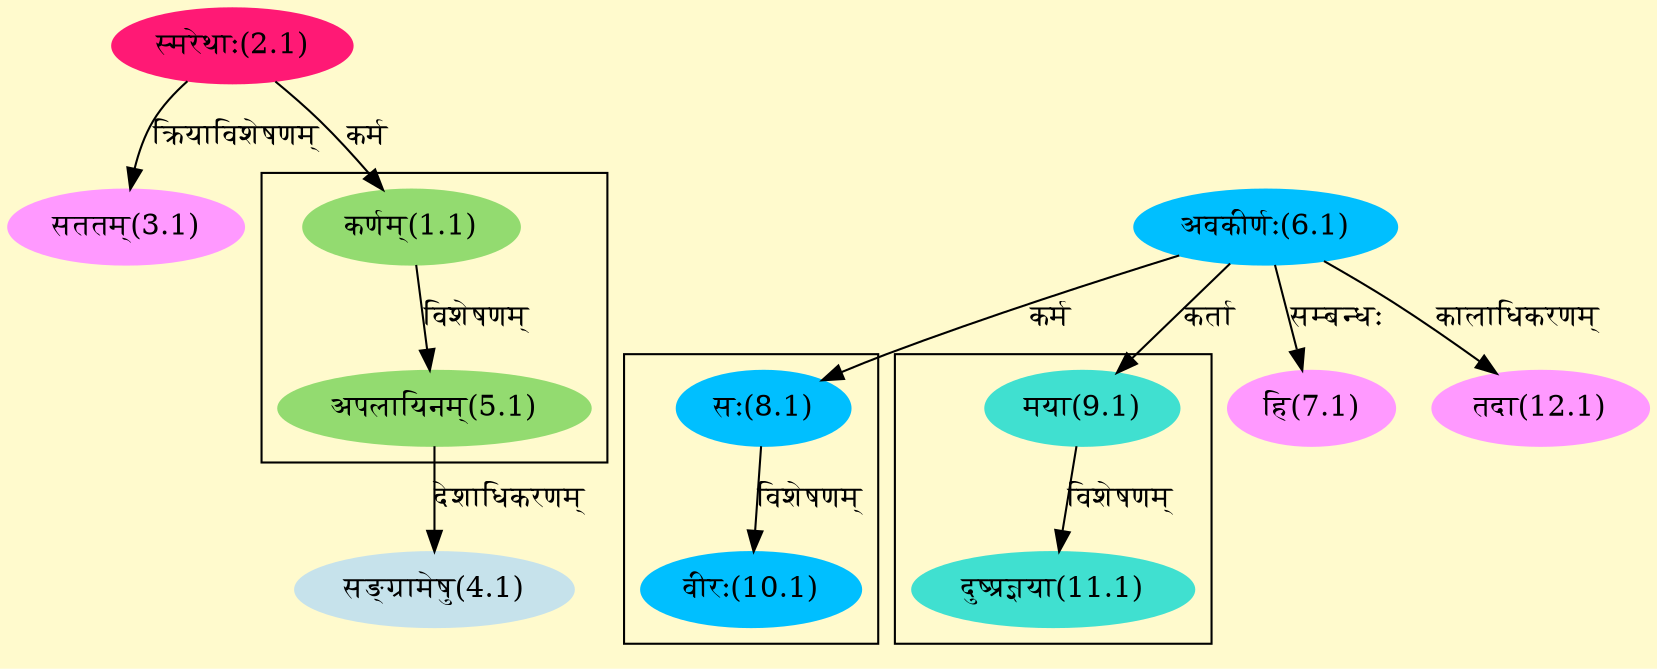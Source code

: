 digraph G{
rankdir=BT;
 compound=true;
 bgcolor="lemonchiffon1";

subgraph cluster_1{
Node5_1 [style=filled, color="#93DB70" label = "अपलायिनम्(5.1)"]
Node1_1 [style=filled, color="#93DB70" label = "कर्णम्(1.1)"]

}

subgraph cluster_2{
Node10_1 [style=filled, color="#00BFFF" label = "वीरः(10.1)"]
Node8_1 [style=filled, color="#00BFFF" label = "सः(8.1)"]

}

subgraph cluster_3{
Node11_1 [style=filled, color="#40E0D0" label = "दुष्प्रज्ञया(11.1)"]
Node9_1 [style=filled, color="#40E0D0" label = "मया(9.1)"]

}
Node1_1 [style=filled, color="#93DB70" label = "कर्णम्(1.1)"]
Node2_1 [style=filled, color="#FF1975" label = "स्मरेथाः(2.1)"]
Node [style=filled, color="" label = "()"]
Node3_1 [style=filled, color="#FF99FF" label = "सततम्(3.1)"]
Node4_1 [style=filled, color="#C6E2EB" label = "सङ्ग्रामेषु(4.1)"]
Node5_1 [style=filled, color="#93DB70" label = "अपलायिनम्(5.1)"]
Node6_1 [style=filled, color="#00BFFF" label = "अवकीर्णः(6.1)"]
Node9_1 [style=filled, color="#40E0D0" label = "मया(9.1)"]
Node7_1 [style=filled, color="#FF99FF" label = "हि(7.1)"]
Node8_1 [style=filled, color="#00BFFF" label = "सः(8.1)"]
Node12_1 [style=filled, color="#FF99FF" label = "तदा(12.1)"]
/* Start of Relations section */

Node1_1 -> Node2_1 [  label="कर्म"  dir="back" ]
Node3_1 -> Node2_1 [  label="क्रियाविशेषणम्"  dir="back" ]
Node4_1 -> Node5_1 [  label="देशाधिकरणम्"  dir="back" ]
Node5_1 -> Node1_1 [  label="विशेषणम्"  dir="back" ]
Node7_1 -> Node6_1 [  label="सम्बन्धः"  dir="back" ]
Node8_1 -> Node6_1 [  label="कर्म"  dir="back" ]
Node9_1 -> Node6_1 [  label="कर्ता"  dir="back" ]
Node10_1 -> Node8_1 [  label="विशेषणम्"  dir="back" ]
Node11_1 -> Node9_1 [  label="विशेषणम्"  dir="back" ]
Node12_1 -> Node6_1 [  label="कालाधिकरणम्"  dir="back" ]
}
